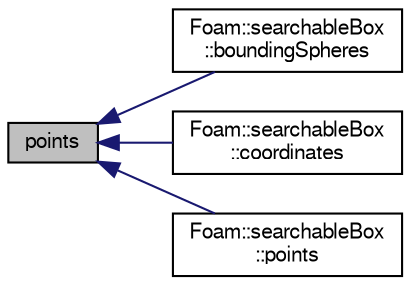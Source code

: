 digraph "points"
{
  bgcolor="transparent";
  edge [fontname="FreeSans",fontsize="10",labelfontname="FreeSans",labelfontsize="10"];
  node [fontname="FreeSans",fontsize="10",shape=record];
  rankdir="LR";
  Node1 [label="points",height=0.2,width=0.4,color="black", fillcolor="grey75", style="filled" fontcolor="black"];
  Node1 -> Node2 [dir="back",color="midnightblue",fontsize="10",style="solid",fontname="FreeSans"];
  Node2 [label="Foam::searchableBox\l::boundingSpheres",height=0.2,width=0.4,color="black",URL="$a02188.html#af4690dee4a2416d50cd4376b4f6fad03",tooltip="Get bounding spheres (centre and radius squared), one per element. "];
  Node1 -> Node3 [dir="back",color="midnightblue",fontsize="10",style="solid",fontname="FreeSans"];
  Node3 [label="Foam::searchableBox\l::coordinates",height=0.2,width=0.4,color="black",URL="$a02188.html#a7ba58f56633b4eaeeef7f1a911d3a33b",tooltip="Get representative set of element coordinates. "];
  Node1 -> Node4 [dir="back",color="midnightblue",fontsize="10",style="solid",fontname="FreeSans"];
  Node4 [label="Foam::searchableBox\l::points",height=0.2,width=0.4,color="black",URL="$a02188.html#a02ab6d43a4618415b761ee351284437e",tooltip="Get the points that define the surface. "];
}
